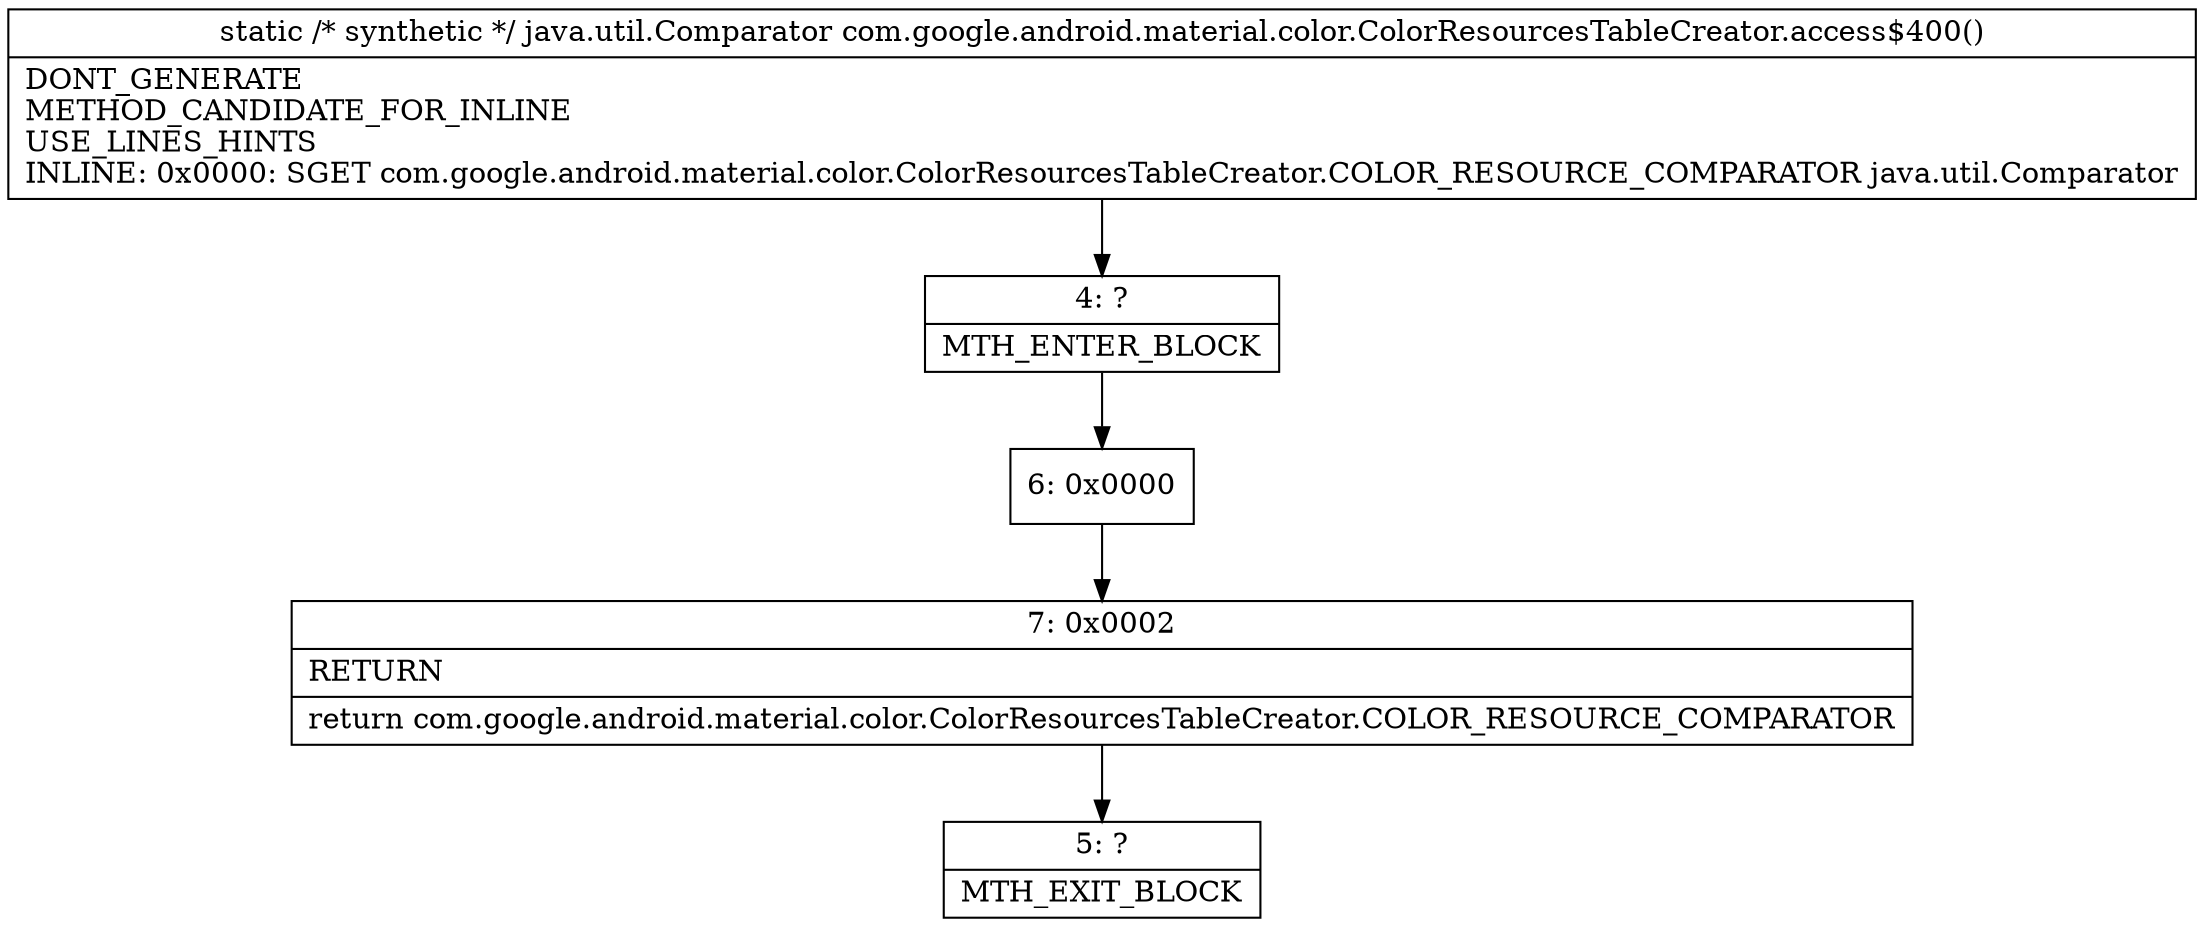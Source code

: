 digraph "CFG forcom.google.android.material.color.ColorResourcesTableCreator.access$400()Ljava\/util\/Comparator;" {
Node_4 [shape=record,label="{4\:\ ?|MTH_ENTER_BLOCK\l}"];
Node_6 [shape=record,label="{6\:\ 0x0000}"];
Node_7 [shape=record,label="{7\:\ 0x0002|RETURN\l|return com.google.android.material.color.ColorResourcesTableCreator.COLOR_RESOURCE_COMPARATOR\l}"];
Node_5 [shape=record,label="{5\:\ ?|MTH_EXIT_BLOCK\l}"];
MethodNode[shape=record,label="{static \/* synthetic *\/ java.util.Comparator com.google.android.material.color.ColorResourcesTableCreator.access$400()  | DONT_GENERATE\lMETHOD_CANDIDATE_FOR_INLINE\lUSE_LINES_HINTS\lINLINE: 0x0000: SGET   com.google.android.material.color.ColorResourcesTableCreator.COLOR_RESOURCE_COMPARATOR java.util.Comparator\l}"];
MethodNode -> Node_4;Node_4 -> Node_6;
Node_6 -> Node_7;
Node_7 -> Node_5;
}

